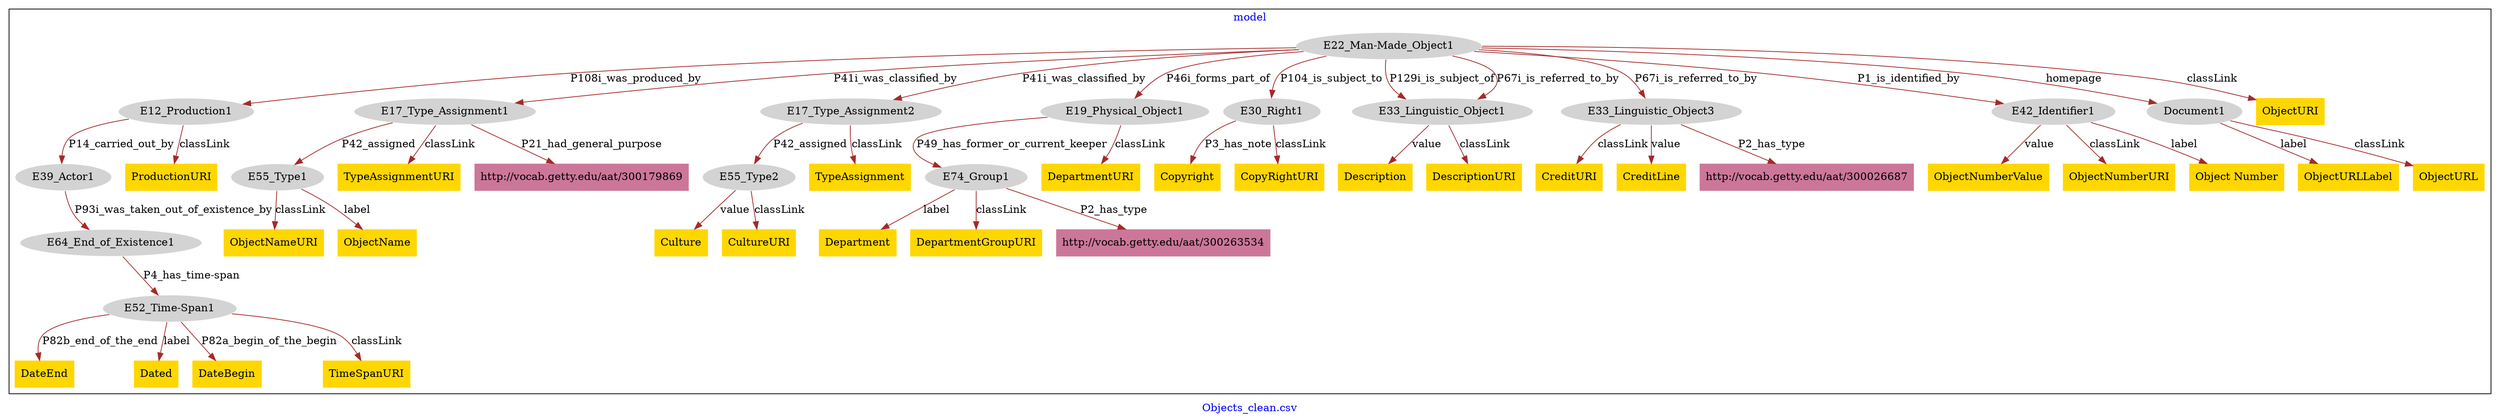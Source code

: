 digraph n0 {
fontcolor="blue"
remincross="true"
label="Objects_clean.csv"
subgraph cluster {
label="model"
n2[style="filled",color="white",fillcolor="lightgray",label="E12_Production1"];
n3[style="filled",color="white",fillcolor="lightgray",label="E39_Actor1"];
n4[style="filled",color="white",fillcolor="lightgray",label="E17_Type_Assignment1"];
n5[style="filled",color="white",fillcolor="lightgray",label="E55_Type1"];
n6[style="filled",color="white",fillcolor="lightgray",label="E17_Type_Assignment2"];
n7[style="filled",color="white",fillcolor="lightgray",label="E55_Type2"];
n8[style="filled",color="white",fillcolor="lightgray",label="E19_Physical_Object1"];
n9[style="filled",color="white",fillcolor="lightgray",label="E74_Group1"];
n10[style="filled",color="white",fillcolor="lightgray",label="E22_Man-Made_Object1"];
n11[style="filled",color="white",fillcolor="lightgray",label="E30_Right1"];
n12[style="filled",color="white",fillcolor="lightgray",label="E33_Linguistic_Object1"];
n13[style="filled",color="white",fillcolor="lightgray",label="E33_Linguistic_Object3"];
n14[style="filled",color="white",fillcolor="lightgray",label="E42_Identifier1"];
n15[style="filled",color="white",fillcolor="lightgray",label="Document1"];
n16[style="filled",color="white",fillcolor="lightgray",label="E64_End_of_Existence1"];
n17[style="filled",color="white",fillcolor="lightgray",label="E52_Time-Span1"];
n18[shape="plaintext",style="filled",fillcolor="gold",label="DateEnd"];
n19[shape="plaintext",style="filled",fillcolor="gold",label="ProductionURI"];
n20[shape="plaintext",style="filled",fillcolor="gold",label="CreditURI"];
n21[shape="plaintext",style="filled",fillcolor="gold",label="Culture"];
n22[shape="plaintext",style="filled",fillcolor="gold",label="ObjectNameURI"];
n23[shape="plaintext",style="filled",fillcolor="gold",label="Description"];
n24[shape="plaintext",style="filled",fillcolor="gold",label="Department"];
n25[shape="plaintext",style="filled",fillcolor="gold",label="CreditLine"];
n26[shape="plaintext",style="filled",fillcolor="gold",label="ObjectNumberValue"];
n27[shape="plaintext",style="filled",fillcolor="gold",label="ObjectName"];
n28[shape="plaintext",style="filled",fillcolor="gold",label="Dated"];
n29[shape="plaintext",style="filled",fillcolor="gold",label="ObjectURLLabel"];
n30[shape="plaintext",style="filled",fillcolor="gold",label="DateBegin"];
n31[shape="plaintext",style="filled",fillcolor="gold",label="ObjectNumberURI"];
n32[shape="plaintext",style="filled",fillcolor="gold",label="DepartmentGroupURI"];
n33[shape="plaintext",style="filled",fillcolor="gold",label="DescriptionURI"];
n34[shape="plaintext",style="filled",fillcolor="gold",label="ObjectURL"];
n35[shape="plaintext",style="filled",fillcolor="gold",label="Copyright"];
n36[shape="plaintext",style="filled",fillcolor="gold",label="TimeSpanURI"];
n37[shape="plaintext",style="filled",fillcolor="gold",label="ObjectURI"];
n38[shape="plaintext",style="filled",fillcolor="gold",label="CultureURI"];
n39[shape="plaintext",style="filled",fillcolor="gold",label="DepartmentURI"];
n40[shape="plaintext",style="filled",fillcolor="gold",label="Object Number"];
n41[shape="plaintext",style="filled",fillcolor="gold",label="TypeAssignment"];
n42[shape="plaintext",style="filled",fillcolor="gold",label="CopyRightURI"];
n43[shape="plaintext",style="filled",fillcolor="gold",label="TypeAssignmentURI"];
n44[shape="plaintext",style="filled",fillcolor="#CC7799",label="http://vocab.getty.edu/aat/300026687"];
n45[shape="plaintext",style="filled",fillcolor="#CC7799",label="http://vocab.getty.edu/aat/300263534"];
n46[shape="plaintext",style="filled",fillcolor="#CC7799",label="http://vocab.getty.edu/aat/300179869"];
}
n2 -> n3[color="brown",fontcolor="black",label="P14_carried_out_by"]
n4 -> n5[color="brown",fontcolor="black",label="P42_assigned"]
n6 -> n7[color="brown",fontcolor="black",label="P42_assigned"]
n8 -> n9[color="brown",fontcolor="black",label="P49_has_former_or_current_keeper"]
n10 -> n2[color="brown",fontcolor="black",label="P108i_was_produced_by"]
n10 -> n4[color="brown",fontcolor="black",label="P41i_was_classified_by"]
n10 -> n6[color="brown",fontcolor="black",label="P41i_was_classified_by"]
n10 -> n8[color="brown",fontcolor="black",label="P46i_forms_part_of"]
n10 -> n11[color="brown",fontcolor="black",label="P104_is_subject_to"]
n10 -> n12[color="brown",fontcolor="black",label="P129i_is_subject_of"]
n10 -> n13[color="brown",fontcolor="black",label="P67i_is_referred_to_by"]
n10 -> n14[color="brown",fontcolor="black",label="P1_is_identified_by"]
n10 -> n15[color="brown",fontcolor="black",label="homepage"]
n3 -> n16[color="brown",fontcolor="black",label="P93i_was_taken_out_of_existence_by"]
n16 -> n17[color="brown",fontcolor="black",label="P4_has_time-span"]
n17 -> n18[color="brown",fontcolor="black",label="P82b_end_of_the_end"]
n2 -> n19[color="brown",fontcolor="black",label="classLink"]
n13 -> n20[color="brown",fontcolor="black",label="classLink"]
n7 -> n21[color="brown",fontcolor="black",label="value"]
n5 -> n22[color="brown",fontcolor="black",label="classLink"]
n12 -> n23[color="brown",fontcolor="black",label="value"]
n9 -> n24[color="brown",fontcolor="black",label="label"]
n13 -> n25[color="brown",fontcolor="black",label="value"]
n14 -> n26[color="brown",fontcolor="black",label="value"]
n5 -> n27[color="brown",fontcolor="black",label="label"]
n17 -> n28[color="brown",fontcolor="black",label="label"]
n15 -> n29[color="brown",fontcolor="black",label="label"]
n17 -> n30[color="brown",fontcolor="black",label="P82a_begin_of_the_begin"]
n14 -> n31[color="brown",fontcolor="black",label="classLink"]
n9 -> n32[color="brown",fontcolor="black",label="classLink"]
n12 -> n33[color="brown",fontcolor="black",label="classLink"]
n15 -> n34[color="brown",fontcolor="black",label="classLink"]
n11 -> n35[color="brown",fontcolor="black",label="P3_has_note"]
n17 -> n36[color="brown",fontcolor="black",label="classLink"]
n10 -> n37[color="brown",fontcolor="black",label="classLink"]
n7 -> n38[color="brown",fontcolor="black",label="classLink"]
n8 -> n39[color="brown",fontcolor="black",label="classLink"]
n14 -> n40[color="brown",fontcolor="black",label="label"]
n6 -> n41[color="brown",fontcolor="black",label="classLink"]
n11 -> n42[color="brown",fontcolor="black",label="classLink"]
n4 -> n43[color="brown",fontcolor="black",label="classLink"]
n13 -> n44[color="brown",fontcolor="black",label="P2_has_type"]
n9 -> n45[color="brown",fontcolor="black",label="P2_has_type"]
n10 -> n12[color="brown",fontcolor="black",label="P67i_is_referred_to_by"]
n4 -> n46[color="brown",fontcolor="black",label="P21_had_general_purpose"]
}
